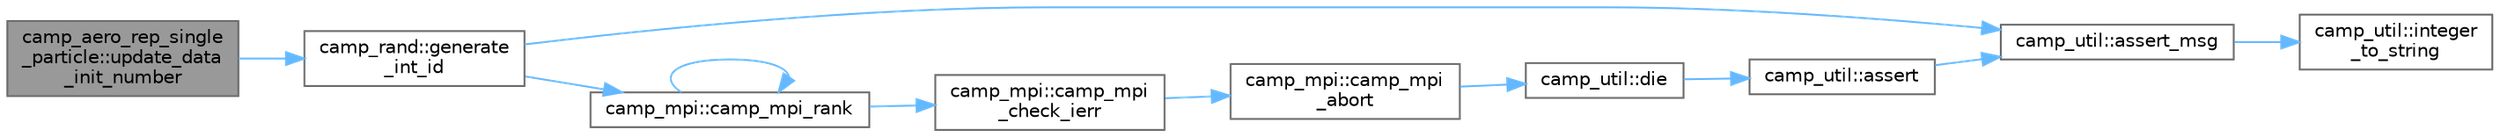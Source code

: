 digraph "camp_aero_rep_single_particle::update_data_init_number"
{
 // LATEX_PDF_SIZE
  bgcolor="transparent";
  edge [fontname=Helvetica,fontsize=10,labelfontname=Helvetica,labelfontsize=10];
  node [fontname=Helvetica,fontsize=10,shape=box,height=0.2,width=0.4];
  rankdir="LR";
  Node1 [label="camp_aero_rep_single\l_particle::update_data\l_init_number",height=0.2,width=0.4,color="gray40", fillcolor="grey60", style="filled", fontcolor="black",tooltip="Initialize an update data object."];
  Node1 -> Node2 [color="steelblue1",style="solid"];
  Node2 [label="camp_rand::generate\l_int_id",height=0.2,width=0.4,color="grey40", fillcolor="white", style="filled",URL="$namespacecamp__rand.html#aa2d31e625be99eaff5c548c8283cfab3",tooltip="Generate an integer id Ids will be sequential, and can only be generated by the primary process."];
  Node2 -> Node3 [color="steelblue1",style="solid"];
  Node3 [label="camp_util::assert_msg",height=0.2,width=0.4,color="grey40", fillcolor="white", style="filled",URL="$namespacecamp__util.html#ab4e745d4a05763568bf773598f30e91f",tooltip="Errors unless condition_ok is true."];
  Node3 -> Node4 [color="steelblue1",style="solid"];
  Node4 [label="camp_util::integer\l_to_string",height=0.2,width=0.4,color="grey40", fillcolor="white", style="filled",URL="$namespacecamp__util.html#acd72e4626dcfefffaa08c42cfa7949bc",tooltip="Convert an integer to a string format."];
  Node2 -> Node5 [color="steelblue1",style="solid"];
  Node5 [label="camp_mpi::camp_mpi_rank",height=0.2,width=0.4,color="grey40", fillcolor="white", style="filled",URL="$namespacecamp__mpi.html#a071b987e3ccab55010a23029249b73a4",tooltip="Returns the rank of the current process."];
  Node5 -> Node6 [color="steelblue1",style="solid"];
  Node6 [label="camp_mpi::camp_mpi\l_check_ierr",height=0.2,width=0.4,color="grey40", fillcolor="white", style="filled",URL="$namespacecamp__mpi.html#adb95beaf933131229f017a03af8352ad",tooltip="Dies if ierr is not ok."];
  Node6 -> Node7 [color="steelblue1",style="solid"];
  Node7 [label="camp_mpi::camp_mpi\l_abort",height=0.2,width=0.4,color="grey40", fillcolor="white", style="filled",URL="$namespacecamp__mpi.html#a7c0deeecbf4c64fe7fcade1797e1aab8",tooltip="Abort the program."];
  Node7 -> Node8 [color="steelblue1",style="solid"];
  Node8 [label="camp_util::die",height=0.2,width=0.4,color="grey40", fillcolor="white", style="filled",URL="$namespacecamp__util.html#aa942add404bf8b611e5b4b8c777ca7f6",tooltip="Error immediately."];
  Node8 -> Node9 [color="steelblue1",style="solid"];
  Node9 [label="camp_util::assert",height=0.2,width=0.4,color="grey40", fillcolor="white", style="filled",URL="$namespacecamp__util.html#a32cf43c1b618a3ecf93810383e960ef2",tooltip="Errors unless condition_ok is true."];
  Node9 -> Node3 [color="steelblue1",style="solid"];
  Node5 -> Node5 [color="steelblue1",style="solid"];
}
